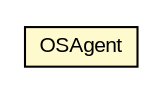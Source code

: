 #!/usr/local/bin/dot
#
# Class diagram 
# Generated by UMLGraph version R5_6-24-gf6e263 (http://www.umlgraph.org/)
#

digraph G {
	edge [fontname="arial",fontsize=10,labelfontname="arial",labelfontsize=10];
	node [fontname="arial",fontsize=10,shape=plaintext];
	nodesep=0.25;
	ranksep=0.5;
	// org.miloss.fgsms.osagent.OSAgent
	c830249 [label=<<table title="org.miloss.fgsms.osagent.OSAgent" border="0" cellborder="1" cellspacing="0" cellpadding="2" port="p" bgcolor="lemonChiffon" href="./OSAgent.html">
		<tr><td><table border="0" cellspacing="0" cellpadding="1">
<tr><td align="center" balign="center"> OSAgent </td></tr>
		</table></td></tr>
		</table>>, URL="./OSAgent.html", fontname="arial", fontcolor="black", fontsize=10.0];
}

